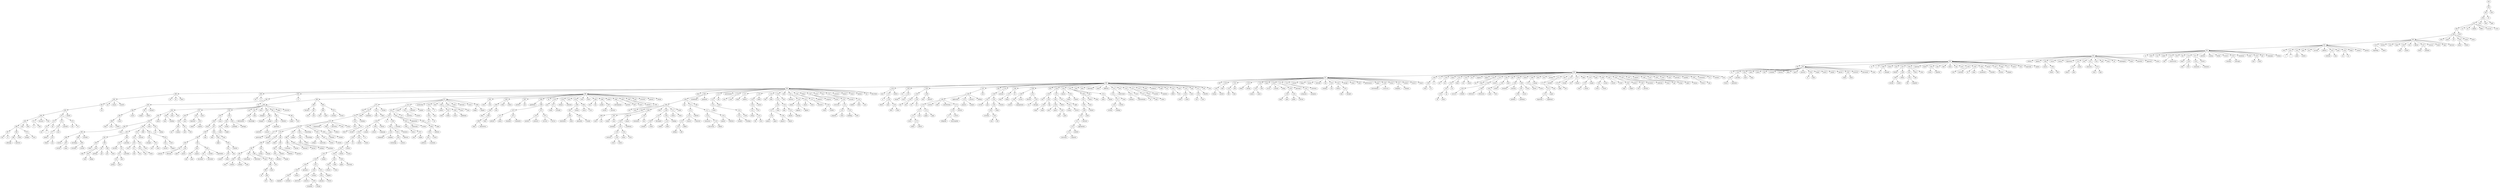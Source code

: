strict digraph  {
843;
844;
845;
846;
847;
848;
849;
850;
851;
852;
853;
854;
the;
855;
856;
857;
858;
859;
860;
861;
862;
863;
864;
865;
866;
867;
but;
so;
868;
869;
although;
however;
while;
870;
though;
even;
and;
then;
871;
it;
that;
because;
this;
872;
873;
874;
my;
i;
am;
875;
876;
877;
please;
878;
thank;
you;
your;
yourself;
879;
our;
we;
thanks;
too;
me;
reason;
myself;
yet;
by;
there;
880;
are;
is;
881;
882;
883;
884;
885;
886;
than;
less;
rather;
more;
much;
887;
simply;
either;
instead;
far;
or;
888;
889;
890;
891;
892;
893;
894;
895;
896;
various;
897;
several;
many;
898;
including;
899;
included;
include;
includes;
most;
900;
901;
902;
903;
taken;
904;
take;
905;
took;
taking;
906;
907;
getting;
get;
908;
got;
went;
909;
910;
provide;
911;
912;
913;
giving;
gave;
give;
provided;
provides;
914;
915;
916;
were;
917;
had;
was;
918;
919;
has;
been;
have;
became;
offer;
920;
921;
brought;
922;
saw;
came;
923;
924;
started;
began;
start;
come;
925;
go;
going;
given;
926;
lead;
leading;
seen;
did;
927;
928;
929;
930;
say;
saying;
931;
said;
told;
says;
932;
reported;
933;
report;
reports;
news;
934;
935;
936;
hours;
937;
938;
939;
940;
941;
january;
february;
942;
april;
march;
943;
944;
945;
july;
june;
august;
946;
947;
december;
november;
october;
september;
may;
948;
days;
949;
night;
950;
951;
952;
month;
week;
day;
months;
year;
years;
953;
954;
955;
could;
might;
would;
956;
probably;
perhaps;
can;
957;
958;
information;
knowledge;
data;
since;
959;
changed;
960;
changes;
change;
961;
962;
963;
964;
question;
answer;
questions;
whether;
965;
asked;
ask;
likely;
received;
966;
become;
967;
turn;
into;
968;
969;
very;
quite;
970;
recently;
recent;
971;
972;
few;
973;
974;
975;
976;
977;
particular;
specific;
978;
979;
980;
981;
982;
983;
men;
women;
984;
woman;
man;
985;
individuals;
individual;
986;
each;
987;
988;
989;
six;
990;
five;
four;
three;
two;
991;
group;
groups;
band;
992;
child;
993;
994;
995;
families;
family;
friends;
996;
children;
parents;
997;
998;
999;
everyone;
anyone;
1000;
someone;
person;
people;
1001;
1002;
1003;
nothing;
anything;
little;
everything;
something;
1004;
1005;
1006;
college;
university;
1007;
school;
schools;
1008;
students;
student;
organization;
1009;
song;
album;
education;
club;
every;
1010;
first;
1011;
third;
second;
training;
both;
members;
1012;
film;
video;
certain;
1013;
1014;
1015;
1016;
1017;
1018;
1019;
1020;
1021;
1022;
1023;
1024;
1025;
1026;
england;
scotland;
france;
germany;
1027;
1028;
1029;
american;
america;
1030;
european;
europe;
russian;
1031;
1032;
german;
french;
english;
london;
1033;
1034;
1035;
chinese;
china;
india;
1036;
japan;
australia;
british;
russia;
britain;
uk;
1037;
united;
states;
"u.s.";
canada;
1038;
culture;
language;
history;
us;
1039;
1040;
1041;
companies;
company;
1042;
1043;
technology;
science;
industry;
business;
economy;
1044;
1045;
1046;
areas;
1047;
area;
region;
community;
society;
population;
1048;
1049;
1050;
1051;
political;
economic;
social;
military;
legal;
art;
israel;
1052;
countries;
country;
software;
market;
production;
1053;
1054;
1055;
no;
all;
any;
if;
who;
1056;
author;
1057;
book;
books;
1058;
wrote;
published;
1059;
those;
ones;
state;
between;
music;
1060;
image;
images;
1061;
rules;
rule;
1062;
1063;
1064;
they;
1065;
1066;
them;
themselves;
their;
own;
other;
others;
1067;
another;
one;
1068;
guidelines;
1069;
1070;
1071;
policies;
policy;
1072;
standard;
standards;
1073;
1074;
product;
products;
1075;
services;
service;
alt;
1076;
just;
1077;
really;
actually;
1078;
release;
released;
such;
1079;
1080;
1081;
1082;
sometimes;
often;
1083;
generally;
usually;
always;
1084;
never;
ever;
town;
these;
1085;
won;
win;
1086;
model;
1087;
system;
systems;
online;
1088;
development;
growth;
1089;
left;
leave;
1090;
website;
1091;
site;
sites;
iraq;
reverted;
general;
design;
what;
1092;
1093;
1094;
1095;
1096;
used;
use;
1097;
using;
uses;
1098;
1099;
1100;
meaning;
1101;
1102;
sentence;
1103;
word;
words;
1104;
terms;
term;
conditions;
means;
1105;
statement;
fact;
does;
1106;
1107;
1108;
created;
create;
developed;
1109;
1110;
makes;
make;
making;
1111;
claims;
claim;
made;
tag;
1112;
1113;
1114;
1115;
1116;
adding;
add;
added;
remove;
removed;
deleted;
1117;
1118;
consensus;
1119;
discussion;
debate;
1120;
speedy;
deletion;
talk;
established;
proposed;
1121;
1122;
1123;
works;
1124;
1125;
worked;
working;
work;
hard;
job;
government;
1126;
case;
cases;
1127;
think;
believe;
1128;
1129;
1130;
1131;
living;
1132;
life;
lives;
live;
career;
death;
1133;
link;
links;
1134;
1135;
1136;
1137;
1138;
games;
game;
1139;
players;
player;
team;
1140;
play;
1141;
played;
playing;
role;
well;
1142;
features;
1143;
seems;
1144;
appears;
appear;
1145;
shows;
show;
1146;
1147;
research;
1148;
study;
studies;
analysis;
thing;
1149;
congress;
house;
1150;
structure;
1151;
1152;
property;
value;
1153;
building;
built;
move;
top;
1154;
security;
1155;
health;
food;
care;
common;
almost;
sense;
opinion;
tax;
described;
1156;
once;
1157;
at;
1158;
where;
near;
1159;
after;
when;
before;
1160;
be;
1161;
should;
must;
1162;
1163;
1164;
her;
she;
1165;
his;
he;
1166;
him;
himself;
1167;
1168;
1169;
1170;
1171;
1172;
users;
1173;
editor;
editors;
user;
1174;
pages;
page;
section;
edits;
contributions;
1175;
1176;
1177;
wikipedia;
encyclopedia;
article;
articles;
application;
1178;
projects;
project;
process;
editing;
test;
only;
1179;
1180;
1181;
current;
past;
1182;
1183;
1184;
currently;
1185;
now;
still;
today;
remains;
present;
1186;
1187;
done;
doing;
do;
1188;
1189;
1190;
control;
management;
access;
1191;
directly;
1192;
via;
through;
how;
1193;
1194;
size;
1195;
1196;
large;
small;
big;
1197;
1198;
1199;
poor;
great;
1200;
bad;
good;
better;
1201;
1202;
wrong;
correct;
right;
1203;
known;
1204;
called;
named;
1205;
1206;
1207;
1208;
1209;
1210;
1211;
1212;
1213;
necessary;
required;
needed;
appropriate;
relevant;
need;
related;
want;
needs;
help;
don;
1214;
same;
similar;
why;
until;
following;
home;
different;
1215;
1216;
1217;
1218;
writing;
reading;
written;
read;
understand;
law;
1219;
1220;
national;
international;
local;
1221;
1222;
air;
land;
water;
fire;
1223;
number;
numbers;
story;
evidence;
staff;
wp;
1224;
killed;
lost;
least;
1225;
1226;
north;
south;
west;
ago;
1227;
1228;
cost;
costs;
benefits;
file;
rate;
will;
1229;
1230;
during;
period;
time;
1231;
1232;
like;
look;
feel;
1233;
being;
having;
1234;
1235;
names;
name;
title;
know;
1236;
across;
around;
along;
1237;
1238;
1239;
keep;
open;
1240;
public;
private;
personal;
1241;
1242;
programs;
program;
activities;
content;
things;
money;
welcome;
city;
1243;
running;
run;
1244;
theory;
1245;
idea;
thought;
enough;
mean;
held;
performance;
paper;
1246;
environment;
resources;
whose;
1247;
template;
category;
station;
church;
board;
1248;
1249;
from;
on;
to;
in;
1250;
nor;
not;
some;
1251;
1252;
1253;
1254;
off;
down;
up;
cut;
back;
1255;
out;
check;
see;
support;
again;
1256;
last;
final;
1257;
1258;
1259;
sources;
reliable;
1260;
reference;
references;
source;
1261;
1262;
1263;
early;
late;
earlier;
later;
put;
1264;
1265;
situation;
decision;
1266;
1267;
1268;
problem;
problems;
issues;
issue;
world;
1269;
1270;
power;
force;
energy;
best;
war;
already;
1271;
1272;
1273;
1274;
important;
significant;
major;
key;
notable;
text;
1275;
1276;
high;
low;
strong;
1277;
old;
former;
field;
1278;
1279;
clear;
clearly;
simple;
plan;
1280;
1281;
event;
events;
action;
1282;
results;
result;
1283;
1284;
topic;
subject;
matter;
1285;
1286;
vote;
election;
president;
1287;
california;
texas;
request;
1288;
age;
young;
race;
1289;
rights;
human;
close;
style;
network;
sandbox;
1290;
return;
pay;
treatment;
try;
workers;
due;
its;
1291;
1292;
future;
potential;
possible;
1293;
short;
long;
party;
police;
end;
available;
interest;
office;
space;
practice;
1294;
hi;
hello;
single;
match;
quality;
species;
1295;
white;
black;
involved;
movement;
room;
of;
a;
1296;
for;
example;
which;
also;
1297;
behind;
1298;
1299;
outside;
inside;
within;
1300;
1301;
1302;
full;
complete;
half;
form;
total;
material;
itself;
1303;
series;
together;
next;
date;
times;
call;
sure;
1304;
visit;
meeting;
1305;
let;
alone;
1306;
considered;
consider;
attack;
1307;
version;
original;
hope;
car;
notice;
risk;
especially;
capital;
without;
against;
1308;
search;
1309;
found;
find;
course;
season;
experience;
1310;
1311;
james;
john;
david;
real;
1312;
character;
1313;
class;
type;
true;
god;
away;
hit;
washington;
share;
therefore;
approach;
status;
as;
here;
way;
under;
1314;
edit;
constructive;
free;
line;
1315;
hand;
1316;
side;
view;
1317;
1318;
comments;
comment;
review;
position;
among;
media;
record;
1319;
warning;
message;
vandalism;
order;
1320;
face;
head;
per;
campaign;
obama;
over;
1321;
s;
t;
1322;
point;
points;
part;
list;
account;
address;
1323;
continue;
stop;
post;
1324;
mr;
"mr.";
https;
contact;
special;
1325;
regarding;
about;
further;
court;
body;
1326;
upon;
based;
love;
official;
1327;
block;
blocked;
century;
mind;
sign;
percent;
with;
place;
set;
1328;
above;
below;
cause;
entry;
level;
an;
utc;
million;
effect;
success;
cover;
new;
deal;
light;
de;
note;
843 -> 844;
844 -> 845;
844 -> note;
845 -> 846;
845 -> de;
846 -> 847;
846 -> new;
846 -> deal;
846 -> light;
847 -> 848;
847 -> an;
847 -> utc;
847 -> million;
847 -> effect;
847 -> success;
847 -> cover;
848 -> 849;
848 -> level;
849 -> 850;
849 -> with;
849 -> place;
849 -> set;
849 -> 1328;
849 -> cause;
849 -> entry;
850 -> 851;
850 -> 1325;
850 -> further;
850 -> court;
850 -> body;
850 -> 1326;
850 -> love;
850 -> official;
850 -> 1327;
850 -> century;
850 -> mind;
850 -> sign;
850 -> percent;
851 -> 852;
851 -> over;
851 -> 1321;
851 -> 1322;
851 -> part;
851 -> list;
851 -> account;
851 -> address;
851 -> 1323;
851 -> post;
851 -> 1324;
851 -> https;
851 -> contact;
851 -> special;
852 -> 853;
852 -> as;
852 -> here;
852 -> way;
852 -> under;
852 -> 1314;
852 -> free;
852 -> line;
852 -> 1315;
852 -> 1317;
852 -> position;
852 -> among;
852 -> media;
852 -> record;
852 -> 1319;
852 -> vandalism;
852 -> order;
852 -> 1320;
852 -> per;
852 -> campaign;
852 -> obama;
853 -> 854;
853 -> without;
853 -> against;
853 -> 1308;
853 -> course;
853 -> season;
853 -> experience;
853 -> 1310;
853 -> real;
853 -> 1312;
853 -> true;
853 -> god;
853 -> away;
853 -> hit;
853 -> washington;
853 -> share;
853 -> therefore;
853 -> approach;
853 -> status;
854 -> the;
854 -> 855;
854 -> of;
854 -> a;
854 -> 1296;
854 -> which;
854 -> also;
854 -> 1297;
854 -> 1300;
854 -> material;
854 -> itself;
854 -> 1303;
854 -> next;
854 -> date;
854 -> times;
854 -> call;
854 -> sure;
854 -> 1304;
854 -> 1305;
854 -> 1306;
854 -> attack;
854 -> 1307;
854 -> hope;
854 -> car;
854 -> notice;
854 -> risk;
854 -> especially;
854 -> capital;
855 -> 856;
855 -> its;
855 -> 1291;
855 -> 1293;
855 -> party;
855 -> police;
855 -> end;
855 -> available;
855 -> interest;
855 -> office;
855 -> space;
855 -> practice;
855 -> 1294;
855 -> single;
855 -> match;
855 -> quality;
855 -> species;
855 -> 1295;
855 -> involved;
855 -> movement;
855 -> room;
856 -> 857;
856 -> 1248;
856 -> in;
856 -> 1250;
856 -> some;
856 -> 1251;
856 -> 1255;
856 -> see;
856 -> support;
856 -> again;
856 -> 1256;
856 -> 1257;
856 -> 1261;
856 -> put;
856 -> 1264;
856 -> world;
856 -> 1269;
856 -> best;
856 -> war;
856 -> already;
856 -> 1271;
856 -> text;
856 -> 1275;
856 -> 1277;
856 -> field;
856 -> 1278;
856 -> plan;
856 -> 1280;
856 -> 1282;
856 -> 1283;
856 -> 1285;
856 -> 1287;
856 -> request;
856 -> 1288;
856 -> race;
856 -> 1289;
856 -> close;
856 -> style;
856 -> network;
856 -> sandbox;
856 -> 1290;
856 -> treatment;
856 -> try;
856 -> workers;
856 -> due;
857 -> 858;
857 -> will;
857 -> 1229;
857 -> 1231;
857 -> 1233;
857 -> 1234;
857 -> know;
857 -> 1236;
857 -> 1237;
857 -> 1241;
857 -> content;
857 -> things;
857 -> money;
857 -> welcome;
857 -> city;
857 -> 1243;
857 -> 1244;
857 -> enough;
857 -> mean;
857 -> held;
857 -> performance;
857 -> paper;
857 -> 1246;
857 -> whose;
857 -> 1247;
857 -> station;
857 -> church;
857 -> board;
858 -> 859;
858 -> 1156;
858 -> 1160;
858 -> 1162;
858 -> 1167;
858 -> only;
858 -> 1179;
858 -> 1186;
858 -> 1188;
858 -> how;
858 -> 1193;
858 -> 1203;
858 -> 1205;
858 -> why;
858 -> until;
858 -> following;
858 -> home;
858 -> different;
858 -> 1215;
858 -> law;
858 -> 1219;
858 -> 1221;
858 -> 1223;
858 -> story;
858 -> evidence;
858 -> staff;
858 -> wp;
858 -> 1224;
858 -> least;
858 -> 1225;
858 -> ago;
858 -> 1227;
858 -> file;
858 -> rate;
859 -> 860;
859 -> 880;
859 -> 881;
859 -> 888;
859 -> what;
859 -> 1092;
859 -> 1121;
859 -> government;
859 -> 1126;
859 -> 1127;
859 -> 1128;
859 -> 1133;
859 -> 1134;
859 -> well;
859 -> 1142;
859 -> 1146;
859 -> thing;
859 -> 1149;
859 -> move;
859 -> top;
859 -> 1154;
859 -> common;
859 -> almost;
859 -> sense;
859 -> opinion;
859 -> tax;
859 -> described;
860 -> 861;
860 -> yet;
860 -> by;
860 -> there;
861 -> 862;
861 -> me;
861 -> reason;
861 -> myself;
862 -> 863;
862 -> too;
863 -> 864;
863 -> 872;
863 -> thanks;
864 -> 865;
864 -> 871;
864 -> because;
864 -> this;
865 -> 866;
865 -> and;
865 -> then;
866 -> 867;
866 -> 868;
866 -> 870;
867 -> but;
867 -> so;
868 -> 869;
868 -> while;
869 -> although;
869 -> however;
870 -> though;
870 -> even;
871 -> it;
871 -> that;
872 -> 873;
872 -> 875;
872 -> 879;
873 -> 874;
873 -> am;
874 -> my;
874 -> i;
875 -> 876;
875 -> yourself;
876 -> 877;
876 -> your;
877 -> please;
877 -> 878;
878 -> thank;
878 -> you;
879 -> our;
879 -> we;
880 -> are;
880 -> is;
881 -> 882;
881 -> or;
882 -> 883;
882 -> far;
883 -> 884;
883 -> 887;
883 -> instead;
884 -> 885;
884 -> much;
885 -> 886;
885 -> more;
886 -> than;
886 -> less;
886 -> rather;
887 -> simply;
887 -> either;
888 -> 889;
888 -> 971;
888 -> 1061;
888 -> 1062;
888 -> 1067;
888 -> 1068;
888 -> alt;
888 -> 1076;
888 -> 1078;
888 -> such;
888 -> 1079;
888 -> town;
888 -> these;
888 -> 1085;
888 -> 1086;
888 -> online;
888 -> 1088;
888 -> 1089;
888 -> 1090;
888 -> iraq;
888 -> reverted;
888 -> general;
888 -> design;
889 -> 890;
889 -> 966;
889 -> 968;
890 -> 891;
890 -> 927;
890 -> 934;
890 -> can;
890 -> 957;
890 -> since;
890 -> 959;
890 -> 961;
890 -> likely;
890 -> received;
891 -> 892;
891 -> 926;
891 -> seen;
891 -> did;
892 -> 893;
892 -> given;
893 -> 894;
893 -> 900;
893 -> come;
893 -> 925;
894 -> 895;
894 -> most;
895 -> 896;
895 -> 898;
895 -> includes;
896 -> various;
896 -> 897;
897 -> several;
897 -> many;
898 -> including;
898 -> 899;
899 -> included;
899 -> include;
900 -> 901;
900 -> 914;
900 -> offer;
900 -> 920;
901 -> 902;
901 -> 909;
902 -> 903;
902 -> 906;
903 -> taken;
903 -> 904;
904 -> take;
904 -> 905;
905 -> took;
905 -> taking;
906 -> 907;
906 -> 908;
907 -> getting;
907 -> get;
908 -> got;
908 -> went;
909 -> 910;
909 -> provides;
910 -> provide;
910 -> 911;
911 -> 912;
911 -> provided;
912 -> 913;
912 -> give;
913 -> giving;
913 -> gave;
914 -> 915;
914 -> became;
915 -> 916;
915 -> 918;
916 -> were;
916 -> 917;
917 -> had;
917 -> was;
918 -> 919;
918 -> have;
919 -> has;
919 -> been;
920 -> 921;
920 -> 923;
921 -> brought;
921 -> 922;
922 -> saw;
922 -> came;
923 -> 924;
923 -> start;
924 -> started;
924 -> began;
925 -> go;
925 -> going;
926 -> lead;
926 -> leading;
927 -> 928;
927 -> 932;
927 -> news;
928 -> 929;
928 -> says;
929 -> 930;
929 -> 931;
930 -> say;
930 -> saying;
931 -> said;
931 -> told;
932 -> reported;
932 -> 933;
933 -> report;
933 -> reports;
934 -> 935;
934 -> 953;
935 -> 936;
935 -> years;
936 -> hours;
936 -> 937;
937 -> 938;
937 -> 948;
938 -> 939;
938 -> may;
939 -> 940;
939 -> 943;
940 -> 941;
940 -> 942;
941 -> january;
941 -> february;
942 -> april;
942 -> march;
943 -> 944;
943 -> 946;
944 -> 945;
944 -> august;
945 -> july;
945 -> june;
946 -> 947;
946 -> october;
946 -> september;
947 -> december;
947 -> november;
948 -> days;
948 -> 949;
948 -> year;
949 -> night;
949 -> 950;
950 -> 951;
950 -> months;
951 -> 952;
951 -> day;
952 -> month;
952 -> week;
953 -> 954;
953 -> 956;
954 -> 955;
954 -> would;
955 -> could;
955 -> might;
956 -> probably;
956 -> perhaps;
957 -> 958;
957 -> data;
958 -> information;
958 -> knowledge;
959 -> changed;
959 -> 960;
960 -> changes;
960 -> change;
961 -> 962;
961 -> 965;
962 -> 963;
962 -> whether;
963 -> 964;
963 -> questions;
964 -> question;
964 -> answer;
965 -> asked;
965 -> ask;
966 -> become;
966 -> 967;
967 -> turn;
967 -> into;
968 -> 969;
968 -> 970;
969 -> very;
969 -> quite;
970 -> recently;
970 -> recent;
971 -> 972;
971 -> 1013;
971 -> production;
971 -> 1053;
971 -> who;
971 -> 1056;
971 -> 1059;
971 -> state;
971 -> between;
971 -> music;
971 -> 1060;
972 -> few;
972 -> 973;
972 -> 1012;
972 -> certain;
973 -> 974;
973 -> both;
973 -> members;
974 -> 975;
974 -> 1010;
974 -> training;
975 -> 976;
975 -> 1004;
975 -> organization;
975 -> 1009;
975 -> education;
975 -> club;
975 -> every;
976 -> 977;
976 -> 978;
976 -> 997;
976 -> 1001;
976 -> something;
977 -> particular;
977 -> specific;
978 -> 979;
978 -> 992;
979 -> 980;
979 -> band;
980 -> 981;
980 -> 991;
981 -> 982;
981 -> 985;
981 -> 986;
982 -> 983;
982 -> 984;
983 -> men;
983 -> women;
984 -> woman;
984 -> man;
985 -> individuals;
985 -> individual;
986 -> each;
986 -> 987;
987 -> 988;
987 -> two;
988 -> 989;
988 -> three;
989 -> six;
989 -> 990;
990 -> five;
990 -> four;
991 -> group;
991 -> groups;
992 -> child;
992 -> 993;
993 -> 994;
993 -> 996;
994 -> 995;
994 -> friends;
995 -> families;
995 -> family;
996 -> children;
996 -> parents;
997 -> 998;
997 -> people;
998 -> 999;
998 -> 1000;
999 -> everyone;
999 -> anyone;
1000 -> someone;
1000 -> person;
1001 -> 1002;
1001 -> everything;
1002 -> 1003;
1002 -> little;
1003 -> nothing;
1003 -> anything;
1004 -> 1005;
1004 -> 1008;
1005 -> 1006;
1005 -> 1007;
1006 -> college;
1006 -> university;
1007 -> school;
1007 -> schools;
1008 -> students;
1008 -> student;
1009 -> song;
1009 -> album;
1010 -> first;
1010 -> 1011;
1011 -> third;
1011 -> second;
1012 -> film;
1012 -> video;
1013 -> 1014;
1013 -> israel;
1013 -> 1052;
1013 -> software;
1013 -> market;
1014 -> 1015;
1014 -> 1044;
1014 -> art;
1015 -> 1016;
1015 -> us;
1015 -> 1039;
1016 -> 1017;
1016 -> 1038;
1016 -> history;
1017 -> 1018;
1017 -> canada;
1018 -> 1019;
1018 -> 1037;
1018 -> "u.s.";
1019 -> 1020;
1019 -> uk;
1020 -> 1021;
1020 -> britain;
1021 -> 1022;
1021 -> 1033;
1021 -> british;
1021 -> russia;
1022 -> 1023;
1022 -> london;
1023 -> 1024;
1023 -> 1027;
1024 -> 1025;
1024 -> germany;
1025 -> 1026;
1025 -> france;
1026 -> england;
1026 -> scotland;
1027 -> 1028;
1027 -> 1031;
1028 -> 1029;
1028 -> russian;
1029 -> american;
1029 -> america;
1029 -> 1030;
1030 -> european;
1030 -> europe;
1031 -> 1032;
1031 -> english;
1032 -> german;
1032 -> french;
1033 -> 1034;
1033 -> 1036;
1034 -> 1035;
1034 -> india;
1035 -> chinese;
1035 -> china;
1036 -> japan;
1036 -> australia;
1037 -> united;
1037 -> states;
1038 -> culture;
1038 -> language;
1039 -> 1040;
1039 -> economy;
1040 -> 1041;
1040 -> 1042;
1040 -> business;
1041 -> companies;
1041 -> company;
1042 -> 1043;
1042 -> industry;
1043 -> technology;
1043 -> science;
1044 -> 1045;
1044 -> population;
1044 -> 1048;
1045 -> 1046;
1045 -> community;
1045 -> society;
1046 -> areas;
1046 -> 1047;
1047 -> area;
1047 -> region;
1048 -> 1049;
1048 -> legal;
1049 -> 1050;
1049 -> military;
1050 -> 1051;
1050 -> social;
1051 -> political;
1051 -> economic;
1052 -> countries;
1052 -> country;
1053 -> 1054;
1053 -> if;
1054 -> 1055;
1054 -> any;
1055 -> no;
1055 -> all;
1056 -> author;
1056 -> 1057;
1056 -> 1058;
1057 -> book;
1057 -> books;
1058 -> wrote;
1058 -> published;
1059 -> those;
1059 -> ones;
1060 -> image;
1060 -> images;
1061 -> rules;
1061 -> rule;
1062 -> 1063;
1062 -> other;
1062 -> others;
1063 -> 1064;
1063 -> own;
1064 -> they;
1064 -> 1065;
1065 -> 1066;
1065 -> their;
1066 -> them;
1066 -> themselves;
1067 -> another;
1067 -> one;
1068 -> guidelines;
1068 -> 1069;
1069 -> 1070;
1069 -> 1073;
1070 -> 1071;
1070 -> 1072;
1071 -> policies;
1071 -> policy;
1072 -> standard;
1072 -> standards;
1073 -> 1074;
1073 -> 1075;
1074 -> product;
1074 -> products;
1075 -> services;
1075 -> service;
1076 -> just;
1076 -> 1077;
1077 -> really;
1077 -> actually;
1078 -> release;
1078 -> released;
1079 -> 1080;
1079 -> 1084;
1080 -> 1081;
1080 -> always;
1081 -> 1082;
1081 -> 1083;
1082 -> sometimes;
1082 -> often;
1083 -> generally;
1083 -> usually;
1084 -> never;
1084 -> ever;
1085 -> won;
1085 -> win;
1086 -> model;
1086 -> 1087;
1087 -> system;
1087 -> systems;
1088 -> development;
1088 -> growth;
1089 -> left;
1089 -> leave;
1090 -> website;
1090 -> 1091;
1091 -> site;
1091 -> sites;
1092 -> 1093;
1092 -> established;
1092 -> proposed;
1093 -> 1094;
1093 -> tag;
1093 -> 1112;
1093 -> talk;
1094 -> 1095;
1094 -> 1098;
1094 -> does;
1094 -> 1106;
1094 -> 1111;
1094 -> made;
1095 -> 1096;
1095 -> 1097;
1096 -> used;
1096 -> use;
1097 -> using;
1097 -> uses;
1098 -> 1099;
1098 -> 1105;
1099 -> 1100;
1099 -> means;
1100 -> meaning;
1100 -> 1101;
1100 -> conditions;
1101 -> 1102;
1101 -> 1104;
1102 -> sentence;
1102 -> 1103;
1103 -> word;
1103 -> words;
1104 -> terms;
1104 -> term;
1105 -> statement;
1105 -> fact;
1106 -> 1107;
1106 -> 1109;
1107 -> 1108;
1107 -> developed;
1108 -> created;
1108 -> create;
1109 -> 1110;
1109 -> making;
1110 -> makes;
1110 -> make;
1111 -> claims;
1111 -> claim;
1112 -> 1113;
1112 -> 1117;
1113 -> 1114;
1113 -> deleted;
1114 -> 1115;
1114 -> remove;
1114 -> removed;
1115 -> 1116;
1115 -> added;
1116 -> adding;
1116 -> add;
1117 -> 1118;
1117 -> 1120;
1118 -> consensus;
1118 -> 1119;
1119 -> discussion;
1119 -> debate;
1120 -> speedy;
1120 -> deletion;
1121 -> 1122;
1121 -> job;
1122 -> 1123;
1122 -> hard;
1123 -> works;
1123 -> 1124;
1124 -> 1125;
1124 -> work;
1125 -> worked;
1125 -> working;
1126 -> case;
1126 -> cases;
1127 -> think;
1127 -> believe;
1128 -> 1129;
1128 -> death;
1129 -> 1130;
1129 -> career;
1130 -> 1131;
1130 -> live;
1131 -> living;
1131 -> 1132;
1132 -> life;
1132 -> lives;
1133 -> link;
1133 -> links;
1134 -> 1135;
1134 -> role;
1135 -> 1136;
1135 -> 1140;
1136 -> 1137;
1136 -> team;
1137 -> 1138;
1137 -> 1139;
1138 -> games;
1138 -> game;
1139 -> players;
1139 -> player;
1140 -> play;
1140 -> 1141;
1141 -> played;
1141 -> playing;
1142 -> features;
1142 -> 1143;
1142 -> 1145;
1143 -> seems;
1143 -> 1144;
1144 -> appears;
1144 -> appear;
1145 -> shows;
1145 -> show;
1146 -> 1147;
1146 -> analysis;
1147 -> research;
1147 -> 1148;
1148 -> study;
1148 -> studies;
1149 -> congress;
1149 -> house;
1149 -> 1150;
1150 -> structure;
1150 -> 1151;
1151 -> 1152;
1151 -> 1153;
1152 -> property;
1152 -> value;
1153 -> building;
1153 -> built;
1154 -> security;
1154 -> 1155;
1155 -> health;
1155 -> food;
1155 -> care;
1156 -> once;
1156 -> 1157;
1156 -> before;
1157 -> at;
1157 -> 1158;
1158 -> where;
1158 -> near;
1158 -> 1159;
1159 -> after;
1159 -> when;
1160 -> be;
1160 -> 1161;
1161 -> should;
1161 -> must;
1162 -> 1163;
1162 -> 1166;
1163 -> 1164;
1163 -> 1165;
1164 -> her;
1164 -> she;
1165 -> his;
1165 -> he;
1166 -> him;
1166 -> himself;
1167 -> 1168;
1167 -> test;
1168 -> 1169;
1168 -> application;
1168 -> 1178;
1168 -> process;
1168 -> editing;
1169 -> 1170;
1169 -> section;
1169 -> edits;
1169 -> contributions;
1169 -> 1175;
1170 -> 1171;
1170 -> 1174;
1171 -> 1172;
1171 -> user;
1172 -> users;
1172 -> 1173;
1173 -> editor;
1173 -> editors;
1174 -> pages;
1174 -> page;
1175 -> 1176;
1175 -> articles;
1176 -> 1177;
1176 -> article;
1177 -> wikipedia;
1177 -> encyclopedia;
1178 -> projects;
1178 -> project;
1179 -> 1180;
1179 -> present;
1180 -> 1181;
1180 -> 1182;
1181 -> current;
1181 -> past;
1182 -> 1183;
1182 -> remains;
1183 -> 1184;
1183 -> today;
1184 -> currently;
1184 -> 1185;
1185 -> now;
1185 -> still;
1186 -> 1187;
1186 -> do;
1187 -> done;
1187 -> doing;
1188 -> 1189;
1188 -> 1191;
1189 -> 1190;
1189 -> access;
1190 -> control;
1190 -> management;
1191 -> directly;
1191 -> 1192;
1192 -> via;
1192 -> through;
1193 -> 1194;
1193 -> 1197;
1194 -> size;
1194 -> 1195;
1195 -> 1196;
1195 -> big;
1196 -> large;
1196 -> small;
1197 -> 1198;
1197 -> 1201;
1198 -> 1199;
1198 -> better;
1199 -> poor;
1199 -> great;
1199 -> 1200;
1200 -> bad;
1200 -> good;
1201 -> 1202;
1201 -> right;
1202 -> wrong;
1202 -> correct;
1203 -> known;
1203 -> 1204;
1204 -> called;
1204 -> named;
1205 -> 1206;
1205 -> don;
1205 -> 1214;
1206 -> 1207;
1206 -> needs;
1206 -> help;
1207 -> 1208;
1207 -> want;
1208 -> 1209;
1208 -> related;
1209 -> 1210;
1209 -> need;
1210 -> 1211;
1210 -> relevant;
1211 -> 1212;
1211 -> appropriate;
1212 -> 1213;
1212 -> needed;
1213 -> necessary;
1213 -> required;
1214 -> same;
1214 -> similar;
1215 -> 1216;
1215 -> understand;
1216 -> 1217;
1216 -> read;
1217 -> 1218;
1217 -> written;
1218 -> writing;
1218 -> reading;
1219 -> 1220;
1219 -> local;
1220 -> national;
1220 -> international;
1221 -> 1222;
1221 -> fire;
1222 -> air;
1222 -> land;
1222 -> water;
1223 -> number;
1223 -> numbers;
1224 -> killed;
1224 -> lost;
1225 -> 1226;
1225 -> west;
1226 -> north;
1226 -> south;
1227 -> 1228;
1227 -> benefits;
1228 -> cost;
1228 -> costs;
1229 -> 1230;
1229 -> time;
1230 -> during;
1230 -> period;
1231 -> 1232;
1231 -> feel;
1232 -> like;
1232 -> look;
1233 -> being;
1233 -> having;
1234 -> 1235;
1234 -> title;
1235 -> names;
1235 -> name;
1236 -> across;
1236 -> around;
1236 -> along;
1237 -> 1238;
1237 -> personal;
1238 -> 1239;
1238 -> 1240;
1239 -> keep;
1239 -> open;
1240 -> public;
1240 -> private;
1241 -> 1242;
1241 -> activities;
1242 -> programs;
1242 -> program;
1243 -> running;
1243 -> run;
1244 -> theory;
1244 -> 1245;
1245 -> idea;
1245 -> thought;
1246 -> environment;
1246 -> resources;
1247 -> template;
1247 -> category;
1248 -> 1249;
1248 -> to;
1249 -> from;
1249 -> on;
1250 -> nor;
1250 -> not;
1251 -> 1252;
1251 -> back;
1252 -> 1253;
1252 -> cut;
1253 -> 1254;
1253 -> up;
1254 -> off;
1254 -> down;
1255 -> out;
1255 -> check;
1256 -> last;
1256 -> final;
1257 -> 1258;
1257 -> source;
1258 -> 1259;
1258 -> 1260;
1259 -> sources;
1259 -> reliable;
1260 -> reference;
1260 -> references;
1261 -> 1262;
1261 -> later;
1262 -> 1263;
1262 -> earlier;
1263 -> early;
1263 -> late;
1264 -> 1265;
1264 -> 1266;
1265 -> situation;
1265 -> decision;
1266 -> 1267;
1266 -> issue;
1267 -> 1268;
1267 -> issues;
1268 -> problem;
1268 -> problems;
1269 -> 1270;
1269 -> energy;
1270 -> power;
1270 -> force;
1271 -> 1272;
1271 -> notable;
1272 -> 1273;
1272 -> key;
1273 -> 1274;
1273 -> major;
1274 -> important;
1274 -> significant;
1275 -> 1276;
1275 -> strong;
1276 -> high;
1276 -> low;
1277 -> old;
1277 -> former;
1278 -> 1279;
1278 -> simple;
1279 -> clear;
1279 -> clearly;
1280 -> 1281;
1280 -> action;
1281 -> event;
1281 -> events;
1282 -> results;
1282 -> result;
1283 -> 1284;
1283 -> matter;
1284 -> topic;
1284 -> subject;
1285 -> 1286;
1285 -> president;
1286 -> vote;
1286 -> election;
1287 -> california;
1287 -> texas;
1288 -> age;
1288 -> young;
1289 -> rights;
1289 -> human;
1290 -> return;
1290 -> pay;
1291 -> 1292;
1291 -> possible;
1292 -> future;
1292 -> potential;
1293 -> short;
1293 -> long;
1294 -> hi;
1294 -> hello;
1295 -> white;
1295 -> black;
1296 -> for;
1296 -> example;
1297 -> behind;
1297 -> 1298;
1298 -> 1299;
1298 -> within;
1299 -> outside;
1299 -> inside;
1300 -> 1301;
1300 -> form;
1300 -> total;
1301 -> 1302;
1301 -> half;
1302 -> full;
1302 -> complete;
1303 -> series;
1303 -> together;
1304 -> visit;
1304 -> meeting;
1305 -> let;
1305 -> alone;
1306 -> considered;
1306 -> consider;
1307 -> version;
1307 -> original;
1308 -> search;
1308 -> 1309;
1309 -> found;
1309 -> find;
1310 -> 1311;
1310 -> david;
1311 -> james;
1311 -> john;
1312 -> character;
1312 -> 1313;
1313 -> class;
1313 -> type;
1314 -> edit;
1314 -> constructive;
1315 -> hand;
1315 -> 1316;
1316 -> side;
1316 -> view;
1317 -> 1318;
1317 -> review;
1318 -> comments;
1318 -> comment;
1319 -> warning;
1319 -> message;
1320 -> face;
1320 -> head;
1321 -> s;
1321 -> t;
1322 -> point;
1322 -> points;
1323 -> continue;
1323 -> stop;
1324 -> mr;
1324 -> "mr.";
1325 -> regarding;
1325 -> about;
1326 -> upon;
1326 -> based;
1327 -> block;
1327 -> blocked;
1328 -> above;
1328 -> below;
}
